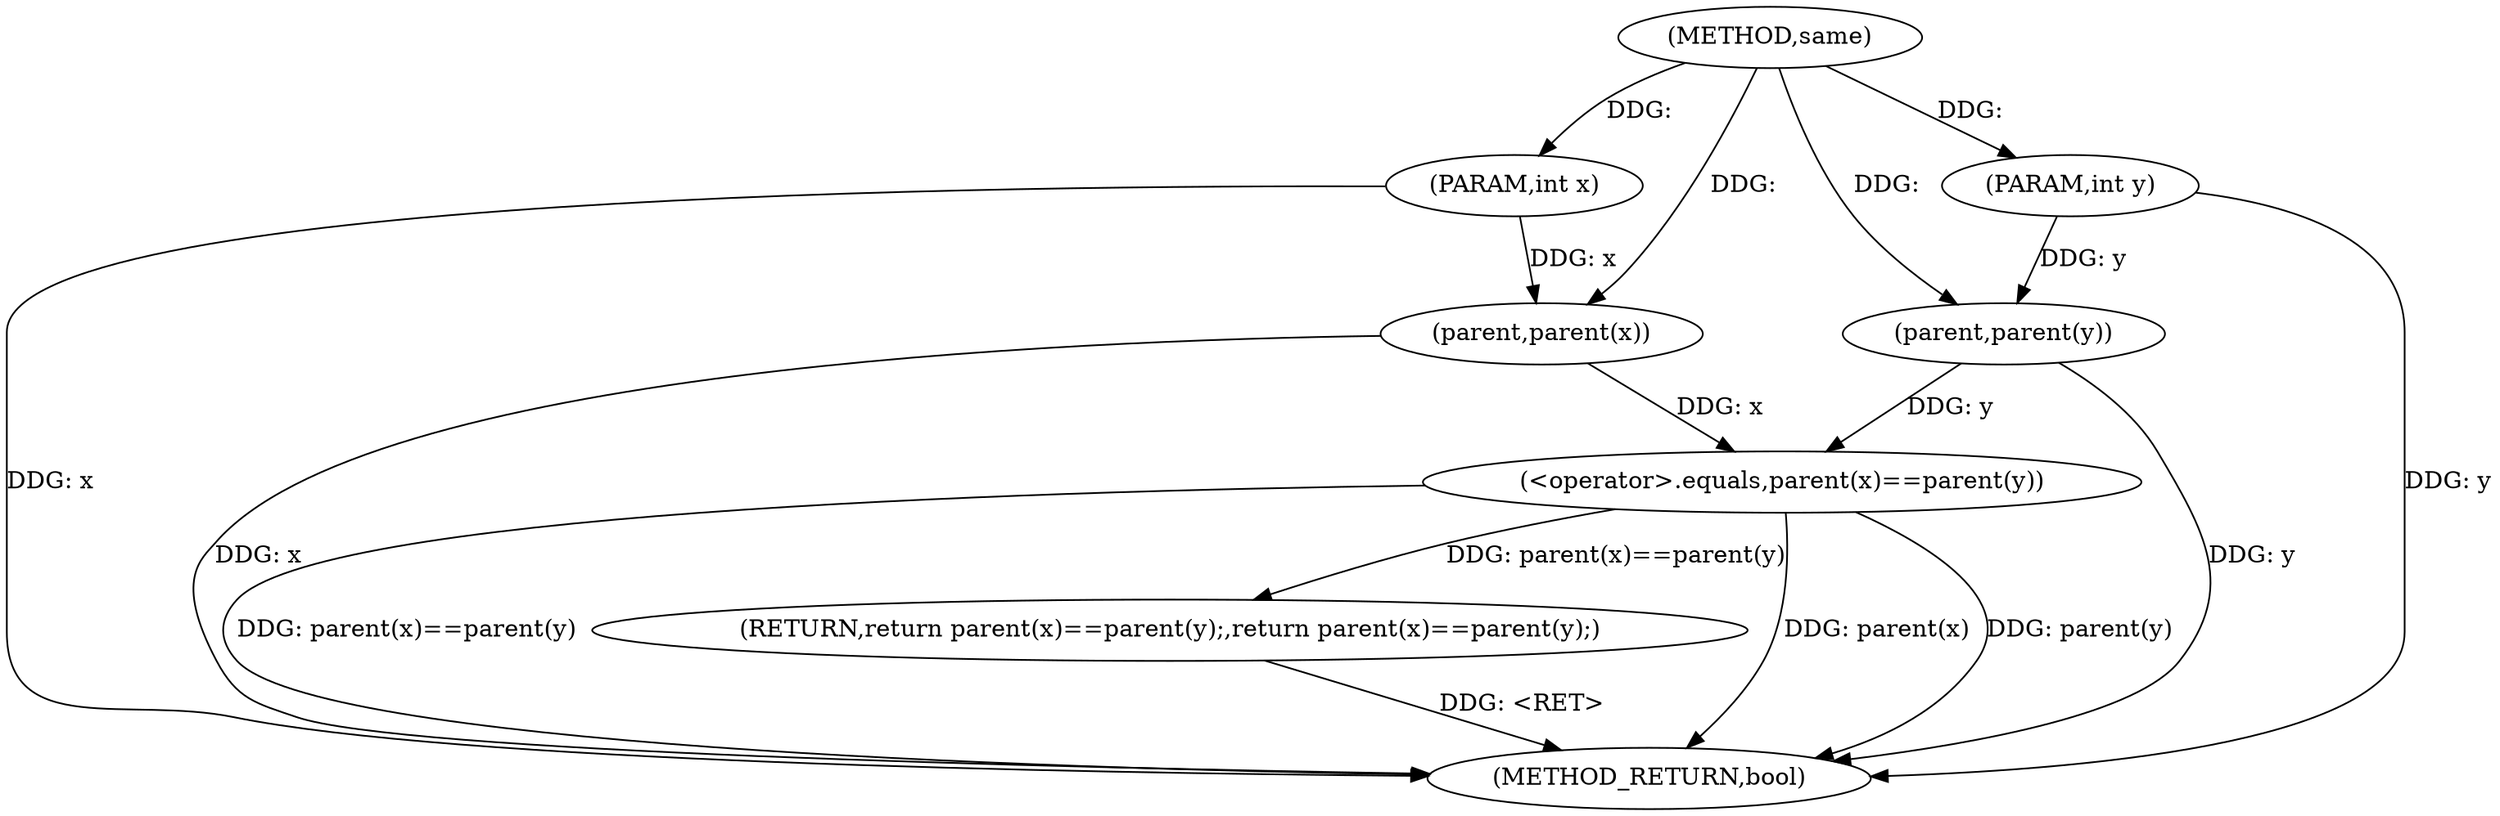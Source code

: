 digraph "same" {  
"1000219" [label = "(METHOD,same)" ]
"1000229" [label = "(METHOD_RETURN,bool)" ]
"1000220" [label = "(PARAM,int x)" ]
"1000221" [label = "(PARAM,int y)" ]
"1000223" [label = "(RETURN,return parent(x)==parent(y);,return parent(x)==parent(y);)" ]
"1000224" [label = "(<operator>.equals,parent(x)==parent(y))" ]
"1000225" [label = "(parent,parent(x))" ]
"1000227" [label = "(parent,parent(y))" ]
  "1000223" -> "1000229"  [ label = "DDG: <RET>"] 
  "1000220" -> "1000229"  [ label = "DDG: x"] 
  "1000221" -> "1000229"  [ label = "DDG: y"] 
  "1000225" -> "1000229"  [ label = "DDG: x"] 
  "1000224" -> "1000229"  [ label = "DDG: parent(x)"] 
  "1000227" -> "1000229"  [ label = "DDG: y"] 
  "1000224" -> "1000229"  [ label = "DDG: parent(y)"] 
  "1000224" -> "1000229"  [ label = "DDG: parent(x)==parent(y)"] 
  "1000219" -> "1000220"  [ label = "DDG: "] 
  "1000219" -> "1000221"  [ label = "DDG: "] 
  "1000224" -> "1000223"  [ label = "DDG: parent(x)==parent(y)"] 
  "1000225" -> "1000224"  [ label = "DDG: x"] 
  "1000227" -> "1000224"  [ label = "DDG: y"] 
  "1000220" -> "1000225"  [ label = "DDG: x"] 
  "1000219" -> "1000225"  [ label = "DDG: "] 
  "1000221" -> "1000227"  [ label = "DDG: y"] 
  "1000219" -> "1000227"  [ label = "DDG: "] 
}
